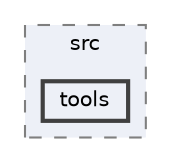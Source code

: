 digraph "packages/core/src/tools"
{
 // LATEX_PDF_SIZE
  bgcolor="transparent";
  edge [fontname=Helvetica,fontsize=10,labelfontname=Helvetica,labelfontsize=10];
  node [fontname=Helvetica,fontsize=10,shape=box,height=0.2,width=0.4];
  compound=true
  subgraph clusterdir_bdca545b7ad9837b4902ae65e63f03d5 {
    graph [ bgcolor="#edf0f7", pencolor="grey50", label="src", fontname=Helvetica,fontsize=10 style="filled,dashed", URL="dir_bdca545b7ad9837b4902ae65e63f03d5.html",tooltip=""]
  dir_07caabcc7e40ba2d8b643424e14b5e3f [label="tools", fillcolor="#edf0f7", color="grey25", style="filled,bold", URL="dir_07caabcc7e40ba2d8b643424e14b5e3f.html",tooltip=""];
  }
}
